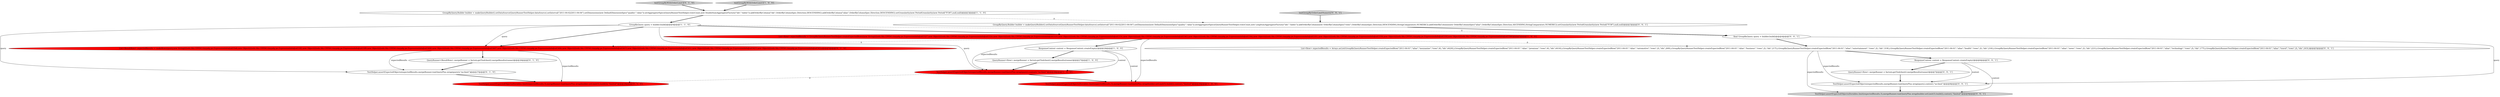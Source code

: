 digraph {
14 [style = filled, label = "QueryRunner<Row> mergeRunner = factory.getToolchest().mergeResults(runner)@@@7@@@['0', '0', '1']", fillcolor = white, shape = ellipse image = "AAA0AAABBB3BBB"];
20 [style = filled, label = "TestHelper.assertExpectedObjects(expectedResults,mergeRunner.run(QueryPlus.wrap(query),context),\"no-limit\")@@@8@@@['0', '0', '1']", fillcolor = white, shape = ellipse image = "AAA0AAABBB3BBB"];
17 [style = filled, label = "ResponseContext context = ResponseContext.createEmpty()@@@6@@@['0', '0', '1']", fillcolor = white, shape = ellipse image = "AAA0AAABBB3BBB"];
0 [style = filled, label = "GroupByQuery.Builder builder = makeQueryBuilder().setDataSource(QueryRunnerTestHelper.dataSource).setInterval(\"2011-04-02/2011-04-04\").setDimensions(new DefaultDimensionSpec(\"quality\",\"alias\")).setAggregatorSpecs(QueryRunnerTestHelper.rowsCount,new DoubleSumAggregatorFactory(\"idx\",\"index\")).addOrderByColumn(\"idx\",OrderByColumnSpec.Direction.DESCENDING).addOrderByColumn(\"alias\",OrderByColumnSpec.Direction.DESCENDING).setGranularity(new PeriodGranularity(new Period(\"P1M\"),null,null))@@@3@@@['1', '1', '0']", fillcolor = white, shape = ellipse image = "AAA0AAABBB1BBB"];
2 [style = filled, label = "QueryRunner<Row> mergeRunner = factory.getToolchest().mergeResults(runner)@@@27@@@['1', '0', '0']", fillcolor = white, shape = ellipse image = "AAA0AAABBB1BBB"];
7 [style = filled, label = "ResponseContext context = ResponseContext.createEmpty()@@@26@@@['1', '0', '0']", fillcolor = white, shape = ellipse image = "AAA0AAABBB1BBB"];
3 [style = filled, label = "TestHelper.assertExpectedObjects(expectedResults,mergeRunner.run(QueryPlus.wrap(query),context),\"no-limit\")@@@28@@@['1', '0', '0']", fillcolor = red, shape = ellipse image = "AAA1AAABBB1BBB"];
16 [style = filled, label = "List<Row> expectedResults = Arrays.asList(GroupByQueryRunnerTestHelper.createExpectedRow(\"2011-04-01\",\"alias\",\"mezzanine\",\"rows\",6L,\"idx\",4420L),GroupByQueryRunnerTestHelper.createExpectedRow(\"2011-04-01\",\"alias\",\"premium\",\"rows\",6L,\"idx\",4416L),GroupByQueryRunnerTestHelper.createExpectedRow(\"2011-04-01\",\"alias\",\"automotive\",\"rows\",2L,\"idx\",269L),GroupByQueryRunnerTestHelper.createExpectedRow(\"2011-04-01\",\"alias\",\"business\",\"rows\",2L,\"idx\",217L),GroupByQueryRunnerTestHelper.createExpectedRow(\"2011-04-01\",\"alias\",\"entertainment\",\"rows\",2L,\"idx\",319L),GroupByQueryRunnerTestHelper.createExpectedRow(\"2011-04-01\",\"alias\",\"health\",\"rows\",2L,\"idx\",216L),GroupByQueryRunnerTestHelper.createExpectedRow(\"2011-04-01\",\"alias\",\"news\",\"rows\",2L,\"idx\",221L),GroupByQueryRunnerTestHelper.createExpectedRow(\"2011-04-01\",\"alias\",\"technology\",\"rows\",2L,\"idx\",177L),GroupByQueryRunnerTestHelper.createExpectedRow(\"2011-04-01\",\"alias\",\"travel\",\"rows\",2L,\"idx\",243L))@@@5@@@['0', '0', '1']", fillcolor = white, shape = ellipse image = "AAA0AAABBB3BBB"];
18 [style = filled, label = "testGroupByOrderLimitNumeric['0', '0', '1']", fillcolor = lightgray, shape = diamond image = "AAA0AAABBB3BBB"];
12 [style = filled, label = "testGroupByWithOrderLimit3['0', '1', '0']", fillcolor = lightgray, shape = diamond image = "AAA0AAABBB2BBB"];
4 [style = filled, label = "TestHelper.assertExpectedObjects(Iterables.limit(expectedResults,5),mergeRunner.run(QueryPlus.wrap(builder.setLimit(5).build()),context),\"limited\")@@@29@@@['1', '0', '0']", fillcolor = red, shape = ellipse image = "AAA1AAABBB1BBB"];
19 [style = filled, label = "GroupByQuery.Builder builder = makeQueryBuilder().setDataSource(QueryRunnerTestHelper.dataSource).setInterval(\"2011-04-02/2011-04-04\").setDimensions(new DefaultDimensionSpec(\"quality\",\"alias\")).setAggregatorSpecs(QueryRunnerTestHelper.rowsCount,new LongSumAggregatorFactory(\"idx\",\"index\")).addOrderByColumn(new OrderByColumnSpec(\"rows\",OrderByColumnSpec.Direction.DESCENDING,StringComparators.NUMERIC)).addOrderByColumn(new OrderByColumnSpec(\"alias\",OrderByColumnSpec.Direction.ASCENDING,StringComparators.NUMERIC)).setGranularity(new PeriodGranularity(new Period(\"P1M\"),null,null))@@@3@@@['0', '0', '1']", fillcolor = white, shape = ellipse image = "AAA0AAABBB3BBB"];
11 [style = filled, label = "QueryRunner<ResultRow> mergeRunner = factory.getToolchest().mergeResults(runner)@@@26@@@['0', '1', '0']", fillcolor = white, shape = ellipse image = "AAA0AAABBB2BBB"];
15 [style = filled, label = "final GroupByQuery query = builder.build()@@@4@@@['0', '0', '1']", fillcolor = white, shape = ellipse image = "AAA0AAABBB3BBB"];
13 [style = filled, label = "TestHelper.assertExpectedObjects(Iterables.limit(expectedResults,5),mergeRunner.run(QueryPlus.wrap(builder.setLimit(5).build()),context),\"limited\")@@@9@@@['0', '0', '1']", fillcolor = lightgray, shape = ellipse image = "AAA0AAABBB3BBB"];
10 [style = filled, label = "TestHelper.assertExpectedObjects(Iterables.limit(expectedResults,5),mergeRunner.run(QueryPlus.wrap(builder.setLimit(5).build())),\"limited\")@@@28@@@['0', '1', '0']", fillcolor = red, shape = ellipse image = "AAA1AAABBB2BBB"];
9 [style = filled, label = "List<ResultRow> expectedResults = makeRows(query,new String((((edu.fdu.CPPDG.tinypdg.pe.ExpressionInfo@a433eb,new Object((((edu.fdu.CPPDG.tinypdg.pe.ExpressionInfo@a433f2,new Object((((edu.fdu.CPPDG.tinypdg.pe.ExpressionInfo@a433f9,new Object((((edu.fdu.CPPDG.tinypdg.pe.ExpressionInfo@a43400,new Object((((edu.fdu.CPPDG.tinypdg.pe.ExpressionInfo@a43407,new Object((((edu.fdu.CPPDG.tinypdg.pe.ExpressionInfo@a4340e,new Object((((edu.fdu.CPPDG.tinypdg.pe.ExpressionInfo@a43415,new Object((((edu.fdu.CPPDG.tinypdg.pe.ExpressionInfo@a4341c,new Object((((edu.fdu.CPPDG.tinypdg.pe.ExpressionInfo@a43423,new Object((((edu.fdu.CPPDG.tinypdg.pe.ExpressionInfo@a4342a)@@@5@@@['0', '1', '0']", fillcolor = red, shape = ellipse image = "AAA1AAABBB2BBB"];
6 [style = filled, label = "testGroupByWithOrderLimit3['1', '0', '0']", fillcolor = lightgray, shape = diamond image = "AAA0AAABBB1BBB"];
8 [style = filled, label = "TestHelper.assertExpectedObjects(expectedResults,mergeRunner.run(QueryPlus.wrap(query)),\"no-limit\")@@@27@@@['0', '1', '0']", fillcolor = white, shape = ellipse image = "AAA0AAABBB2BBB"];
1 [style = filled, label = "GroupByQuery query = builder.build()@@@4@@@['1', '1', '0']", fillcolor = white, shape = ellipse image = "AAA0AAABBB1BBB"];
5 [style = filled, label = "List<Row> expectedResults = GroupByQueryRunnerTestHelper.createExpectedRows(new String((((edu.fdu.CPPDG.tinypdg.pe.ExpressionInfo@a43327,new Object((((edu.fdu.CPPDG.tinypdg.pe.ExpressionInfo@a4332e,new Object((((edu.fdu.CPPDG.tinypdg.pe.ExpressionInfo@a43335,new Object((((edu.fdu.CPPDG.tinypdg.pe.ExpressionInfo@a4333c,new Object((((edu.fdu.CPPDG.tinypdg.pe.ExpressionInfo@a43343,new Object((((edu.fdu.CPPDG.tinypdg.pe.ExpressionInfo@a4334a,new Object((((edu.fdu.CPPDG.tinypdg.pe.ExpressionInfo@a43351,new Object((((edu.fdu.CPPDG.tinypdg.pe.ExpressionInfo@a43358,new Object((((edu.fdu.CPPDG.tinypdg.pe.ExpressionInfo@a4335f,new Object((((edu.fdu.CPPDG.tinypdg.pe.ExpressionInfo@a43366)@@@5@@@['1', '0', '0']", fillcolor = red, shape = ellipse image = "AAA1AAABBB1BBB"];
1->5 [style = bold, label=""];
8->10 [style = bold, label=""];
20->13 [style = bold, label=""];
9->11 [style = bold, label=""];
1->9 [style = solid, label="query"];
16->13 [style = solid, label="expectedResults"];
7->4 [style = solid, label="context"];
9->10 [style = solid, label="expectedResults"];
0->19 [style = dashed, label="0"];
1->15 [style = dashed, label="0"];
2->3 [style = bold, label=""];
17->13 [style = solid, label="context"];
18->19 [style = bold, label=""];
5->9 [style = dashed, label="0"];
6->0 [style = bold, label=""];
16->17 [style = bold, label=""];
5->3 [style = solid, label="expectedResults"];
15->16 [style = bold, label=""];
12->0 [style = bold, label=""];
3->4 [style = bold, label=""];
1->8 [style = solid, label="query"];
15->20 [style = solid, label="query"];
1->9 [style = bold, label=""];
5->16 [style = dashed, label="0"];
7->3 [style = solid, label="context"];
17->14 [style = bold, label=""];
7->2 [style = bold, label=""];
0->1 [style = bold, label=""];
5->4 [style = solid, label="expectedResults"];
16->20 [style = solid, label="expectedResults"];
5->7 [style = bold, label=""];
11->8 [style = bold, label=""];
3->10 [style = dashed, label="0"];
9->8 [style = solid, label="expectedResults"];
19->15 [style = bold, label=""];
17->20 [style = solid, label="context"];
1->3 [style = solid, label="query"];
14->20 [style = bold, label=""];
}
